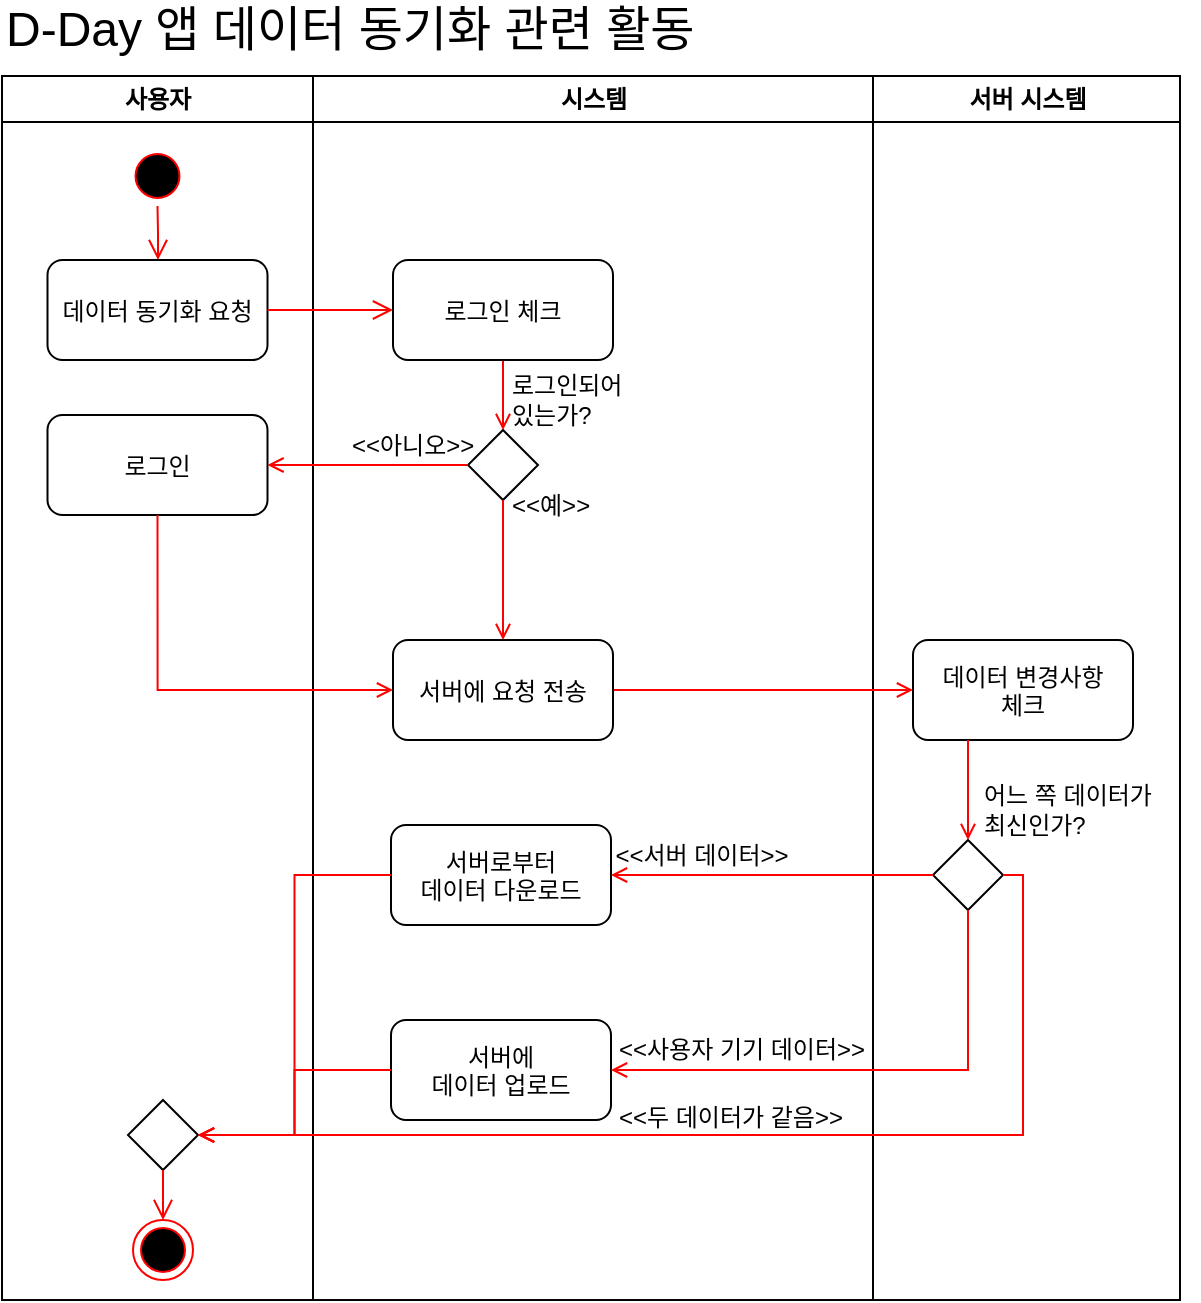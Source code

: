 <mxfile version="26.2.13">
  <diagram name="페이지-1" id="HnOk3otPxTWLIsypYAFh">
    <mxGraphModel dx="1736" dy="863" grid="1" gridSize="10" guides="1" tooltips="1" connect="1" arrows="1" fold="1" page="1" pageScale="1" pageWidth="827" pageHeight="1169" math="0" shadow="0">
      <root>
        <mxCell id="0" />
        <mxCell id="1" parent="0" />
        <mxCell id="muqeLboePYQVuT81V_I5-93" value="사용자" style="swimlane;whiteSpace=wrap;startSize=23;" vertex="1" parent="1">
          <mxGeometry x="101" y="118" width="155.5" height="612" as="geometry" />
        </mxCell>
        <mxCell id="muqeLboePYQVuT81V_I5-94" value="" style="ellipse;shape=startState;fillColor=#000000;strokeColor=#ff0000;" vertex="1" parent="muqeLboePYQVuT81V_I5-93">
          <mxGeometry x="62.75" y="35" width="30" height="30" as="geometry" />
        </mxCell>
        <mxCell id="muqeLboePYQVuT81V_I5-95" value="" style="edgeStyle=elbowEdgeStyle;elbow=horizontal;verticalAlign=bottom;endArrow=open;endSize=8;strokeColor=#FF0000;endFill=1;rounded=0" edge="1" parent="muqeLboePYQVuT81V_I5-93" source="muqeLboePYQVuT81V_I5-94" target="muqeLboePYQVuT81V_I5-96">
          <mxGeometry x="90" y="40" as="geometry">
            <mxPoint x="77.75" y="105" as="targetPoint" />
          </mxGeometry>
        </mxCell>
        <mxCell id="muqeLboePYQVuT81V_I5-96" value="데이터 동기화 요청" style="rounded=1;" vertex="1" parent="muqeLboePYQVuT81V_I5-93">
          <mxGeometry x="22.75" y="92" width="110" height="50" as="geometry" />
        </mxCell>
        <mxCell id="muqeLboePYQVuT81V_I5-97" value="로그인" style="rounded=1;" vertex="1" parent="muqeLboePYQVuT81V_I5-93">
          <mxGeometry x="22.75" y="169.5" width="110" height="50" as="geometry" />
        </mxCell>
        <mxCell id="muqeLboePYQVuT81V_I5-98" value="" style="ellipse;shape=endState;fillColor=#000000;strokeColor=#ff0000" vertex="1" parent="muqeLboePYQVuT81V_I5-93">
          <mxGeometry x="65.5" y="572" width="30" height="30" as="geometry" />
        </mxCell>
        <mxCell id="muqeLboePYQVuT81V_I5-99" value="" style="rhombus;whiteSpace=wrap;html=1;" vertex="1" parent="muqeLboePYQVuT81V_I5-93">
          <mxGeometry x="63" y="512" width="35" height="35" as="geometry" />
        </mxCell>
        <mxCell id="muqeLboePYQVuT81V_I5-100" value="" style="rounded=0;orthogonalLoop=1;jettySize=auto;html=1;fontSize=12;startSize=8;endSize=8;strokeColor=#FF0000;endArrow=open;endFill=0;exitX=0.5;exitY=1;exitDx=0;exitDy=0;entryX=0.5;entryY=0;entryDx=0;entryDy=0;" edge="1" parent="muqeLboePYQVuT81V_I5-93" source="muqeLboePYQVuT81V_I5-99" target="muqeLboePYQVuT81V_I5-98">
          <mxGeometry relative="1" as="geometry">
            <mxPoint x="143" y="239.5" as="sourcePoint" />
            <mxPoint x="202" y="239.5" as="targetPoint" />
          </mxGeometry>
        </mxCell>
        <mxCell id="muqeLboePYQVuT81V_I5-101" value="시스템" style="swimlane;whiteSpace=wrap;container=0;" vertex="1" parent="1">
          <mxGeometry x="256.5" y="118" width="280" height="612" as="geometry" />
        </mxCell>
        <mxCell id="muqeLboePYQVuT81V_I5-102" value="&amp;lt;&amp;lt;두 데이터가 같음&amp;gt;&amp;gt;" style="text;html=1;align=center;verticalAlign=middle;whiteSpace=wrap;rounded=0;" vertex="1" parent="muqeLboePYQVuT81V_I5-101">
          <mxGeometry x="150" y="506" width="117" height="30" as="geometry" />
        </mxCell>
        <mxCell id="muqeLboePYQVuT81V_I5-103" value="" style="rhombus;whiteSpace=wrap;html=1;" vertex="1" parent="muqeLboePYQVuT81V_I5-101">
          <mxGeometry x="77.5" y="177" width="35" height="35" as="geometry" />
        </mxCell>
        <mxCell id="muqeLboePYQVuT81V_I5-104" value="로그인되어&lt;div&gt;있는가?&lt;/div&gt;" style="text;html=1;align=left;verticalAlign=middle;whiteSpace=wrap;rounded=0;" vertex="1" parent="muqeLboePYQVuT81V_I5-101">
          <mxGeometry x="97.5" y="147" width="60" height="30" as="geometry" />
        </mxCell>
        <mxCell id="muqeLboePYQVuT81V_I5-105" value="&amp;lt;&amp;lt;예&amp;gt;&amp;gt;" style="text;html=1;align=left;verticalAlign=middle;whiteSpace=wrap;rounded=0;" vertex="1" parent="muqeLboePYQVuT81V_I5-101">
          <mxGeometry x="97" y="199.5" width="60" height="30" as="geometry" />
        </mxCell>
        <mxCell id="muqeLboePYQVuT81V_I5-106" value="&amp;lt;&amp;lt;아니오&amp;gt;&amp;gt;" style="text;html=1;align=left;verticalAlign=middle;whiteSpace=wrap;rounded=0;" vertex="1" parent="muqeLboePYQVuT81V_I5-101">
          <mxGeometry x="17.5" y="169.5" width="70" height="30" as="geometry" />
        </mxCell>
        <mxCell id="muqeLboePYQVuT81V_I5-107" value="D-Day 앱 데이터 동기화 관련 활동" style="text;html=1;align=left;verticalAlign=middle;whiteSpace=wrap;rounded=0;fontSize=24;" vertex="1" parent="1">
          <mxGeometry x="101" y="80" width="385.5" height="30" as="geometry" />
        </mxCell>
        <mxCell id="muqeLboePYQVuT81V_I5-108" value="서버 시스템" style="swimlane;whiteSpace=wrap;startSize=23;" vertex="1" parent="1">
          <mxGeometry x="536.5" y="118" width="153.5" height="612" as="geometry" />
        </mxCell>
        <mxCell id="muqeLboePYQVuT81V_I5-109" value="서버에&#xa;데이터 업로드" style="rounded=1;" vertex="1" parent="muqeLboePYQVuT81V_I5-108">
          <mxGeometry x="-241" y="472" width="110" height="50" as="geometry" />
        </mxCell>
        <mxCell id="muqeLboePYQVuT81V_I5-110" value="서버로부터&#xa;데이터 다운로드" style="rounded=1;" vertex="1" parent="muqeLboePYQVuT81V_I5-108">
          <mxGeometry x="-241" y="374.5" width="110" height="50" as="geometry" />
        </mxCell>
        <mxCell id="muqeLboePYQVuT81V_I5-111" value="&amp;lt;&amp;lt;서버 데이터&amp;gt;&amp;gt;" style="text;html=1;align=center;verticalAlign=middle;whiteSpace=wrap;rounded=0;" vertex="1" parent="muqeLboePYQVuT81V_I5-108">
          <mxGeometry x="-131" y="374.5" width="90" height="30" as="geometry" />
        </mxCell>
        <mxCell id="muqeLboePYQVuT81V_I5-112" value="&amp;lt;&amp;lt;사용자 기기 데이터&amp;gt;&amp;gt;" style="text;html=1;align=center;verticalAlign=middle;whiteSpace=wrap;rounded=0;" vertex="1" parent="muqeLboePYQVuT81V_I5-108">
          <mxGeometry x="-131" y="472" width="130" height="30" as="geometry" />
        </mxCell>
        <mxCell id="muqeLboePYQVuT81V_I5-113" value="" style="rhombus;whiteSpace=wrap;html=1;" vertex="1" parent="muqeLboePYQVuT81V_I5-108">
          <mxGeometry x="30" y="382" width="35" height="35" as="geometry" />
        </mxCell>
        <mxCell id="muqeLboePYQVuT81V_I5-114" value="어느 쪽 데이터가&lt;div&gt;최신인가?&lt;/div&gt;" style="text;html=1;align=left;verticalAlign=middle;whiteSpace=wrap;rounded=0;" vertex="1" parent="muqeLboePYQVuT81V_I5-108">
          <mxGeometry x="53" y="352" width="110" height="30" as="geometry" />
        </mxCell>
        <mxCell id="muqeLboePYQVuT81V_I5-115" value="데이터 변경사항&#xa;체크" style="rounded=1;" vertex="1" parent="muqeLboePYQVuT81V_I5-108">
          <mxGeometry x="20" y="282" width="110" height="50" as="geometry" />
        </mxCell>
        <mxCell id="muqeLboePYQVuT81V_I5-116" value="" style="endArrow=open;strokeColor=#FF0000;endFill=1;rounded=0;entryX=0.5;entryY=0;entryDx=0;entryDy=0;exitX=0.25;exitY=1;exitDx=0;exitDy=0;" edge="1" parent="muqeLboePYQVuT81V_I5-108" source="muqeLboePYQVuT81V_I5-115" target="muqeLboePYQVuT81V_I5-113">
          <mxGeometry relative="1" as="geometry">
            <mxPoint x="47.5" y="347" as="sourcePoint" />
            <mxPoint x="-15" y="544.5" as="targetPoint" />
            <Array as="points" />
          </mxGeometry>
        </mxCell>
        <mxCell id="muqeLboePYQVuT81V_I5-117" value="" style="endArrow=open;strokeColor=#FF0000;endFill=1;rounded=0;entryX=1;entryY=0.5;entryDx=0;entryDy=0;exitX=0.5;exitY=1;exitDx=0;exitDy=0;edgeStyle=orthogonalEdgeStyle;" edge="1" parent="muqeLboePYQVuT81V_I5-108" source="muqeLboePYQVuT81V_I5-113" target="muqeLboePYQVuT81V_I5-109">
          <mxGeometry relative="1" as="geometry">
            <mxPoint x="100" y="422" as="sourcePoint" />
            <mxPoint x="58" y="382" as="targetPoint" />
          </mxGeometry>
        </mxCell>
        <mxCell id="muqeLboePYQVuT81V_I5-118" value="" style="endArrow=open;strokeColor=#FF0000;endFill=1;rounded=0;entryX=1;entryY=0.5;entryDx=0;entryDy=0;exitX=0;exitY=0.5;exitDx=0;exitDy=0;edgeStyle=orthogonalEdgeStyle;" edge="1" parent="muqeLboePYQVuT81V_I5-108" source="muqeLboePYQVuT81V_I5-113" target="muqeLboePYQVuT81V_I5-110">
          <mxGeometry relative="1" as="geometry">
            <mxPoint x="58" y="437" as="sourcePoint" />
            <mxPoint x="-130" y="507" as="targetPoint" />
          </mxGeometry>
        </mxCell>
        <mxCell id="muqeLboePYQVuT81V_I5-119" value="" style="edgeStyle=none;curved=1;rounded=0;orthogonalLoop=1;jettySize=auto;html=1;fontSize=12;startSize=8;endSize=8;strokeColor=#FF0000;endArrow=open;endFill=0;entryX=0;entryY=0.5;entryDx=0;entryDy=0;" edge="1" parent="1" source="muqeLboePYQVuT81V_I5-96" target="muqeLboePYQVuT81V_I5-129">
          <mxGeometry relative="1" as="geometry" />
        </mxCell>
        <mxCell id="muqeLboePYQVuT81V_I5-120" value="" style="edgeStyle=orthogonalEdgeStyle;rounded=0;orthogonalLoop=1;jettySize=auto;html=1;endArrow=open;endFill=0;strokeColor=#FF0000;entryX=1;entryY=0.5;entryDx=0;entryDy=0;exitX=0;exitY=0.5;exitDx=0;exitDy=0;" edge="1" parent="1" source="muqeLboePYQVuT81V_I5-103" target="muqeLboePYQVuT81V_I5-97">
          <mxGeometry relative="1" as="geometry">
            <mxPoint x="405.5" y="245" as="sourcePoint" />
            <mxPoint x="594.5" y="270" as="targetPoint" />
          </mxGeometry>
        </mxCell>
        <mxCell id="muqeLboePYQVuT81V_I5-121" value="" style="edgeStyle=orthogonalEdgeStyle;rounded=0;orthogonalLoop=1;jettySize=auto;html=1;endArrow=open;endFill=0;strokeColor=#FF0000;exitX=1;exitY=0.5;exitDx=0;exitDy=0;entryX=0;entryY=0.5;entryDx=0;entryDy=0;" edge="1" parent="1" source="muqeLboePYQVuT81V_I5-123" target="muqeLboePYQVuT81V_I5-115">
          <mxGeometry relative="1" as="geometry">
            <mxPoint x="576.5" y="368" as="sourcePoint" />
            <mxPoint x="366.5" y="430" as="targetPoint" />
          </mxGeometry>
        </mxCell>
        <mxCell id="muqeLboePYQVuT81V_I5-122" value="" style="edgeStyle=orthogonalEdgeStyle;rounded=0;orthogonalLoop=1;jettySize=auto;html=1;endArrow=open;endFill=0;strokeColor=#FF0000;exitX=0.5;exitY=1;exitDx=0;exitDy=0;entryX=0;entryY=0.5;entryDx=0;entryDy=0;" edge="1" parent="1" source="muqeLboePYQVuT81V_I5-97" target="muqeLboePYQVuT81V_I5-123">
          <mxGeometry relative="1" as="geometry">
            <mxPoint x="182" y="383" as="sourcePoint" />
            <mxPoint x="557" y="425" as="targetPoint" />
          </mxGeometry>
        </mxCell>
        <mxCell id="muqeLboePYQVuT81V_I5-123" value="서버에 요청 전송" style="rounded=1;" vertex="1" parent="1">
          <mxGeometry x="296.5" y="400" width="110" height="50" as="geometry" />
        </mxCell>
        <mxCell id="muqeLboePYQVuT81V_I5-124" value="" style="endArrow=open;strokeColor=#FF0000;endFill=1;rounded=0;entryX=0.5;entryY=0;entryDx=0;entryDy=0;exitX=0.5;exitY=1;exitDx=0;exitDy=0;" edge="1" parent="1" source="muqeLboePYQVuT81V_I5-103" target="muqeLboePYQVuT81V_I5-123">
          <mxGeometry relative="1" as="geometry">
            <mxPoint x="334.5" y="415" as="sourcePoint" />
            <mxPoint x="324" y="355" as="targetPoint" />
            <Array as="points" />
          </mxGeometry>
        </mxCell>
        <mxCell id="muqeLboePYQVuT81V_I5-125" value="" style="endArrow=open;strokeColor=#FF0000;endFill=1;rounded=0;entryX=1;entryY=0.5;entryDx=0;entryDy=0;exitX=0;exitY=0.5;exitDx=0;exitDy=0;edgeStyle=orthogonalEdgeStyle;" edge="1" parent="1" source="muqeLboePYQVuT81V_I5-109" target="muqeLboePYQVuT81V_I5-99">
          <mxGeometry relative="1" as="geometry">
            <mxPoint x="474.5" y="610" as="sourcePoint" />
            <mxPoint x="238.75" y="615" as="targetPoint" />
          </mxGeometry>
        </mxCell>
        <mxCell id="muqeLboePYQVuT81V_I5-126" value="" style="endArrow=open;strokeColor=#FF0000;endFill=1;rounded=0;entryX=1;entryY=0.5;entryDx=0;entryDy=0;exitX=0;exitY=0.5;exitDx=0;exitDy=0;edgeStyle=orthogonalEdgeStyle;" edge="1" parent="1" source="muqeLboePYQVuT81V_I5-110" target="muqeLboePYQVuT81V_I5-99">
          <mxGeometry relative="1" as="geometry">
            <mxPoint x="305.5" y="625" as="sourcePoint" />
            <mxPoint x="261.5" y="695" as="targetPoint" />
          </mxGeometry>
        </mxCell>
        <mxCell id="muqeLboePYQVuT81V_I5-127" value="" style="endArrow=open;strokeColor=#FF0000;endFill=1;rounded=0;entryX=1;entryY=0.5;entryDx=0;entryDy=0;exitX=1;exitY=0.5;exitDx=0;exitDy=0;edgeStyle=orthogonalEdgeStyle;" edge="1" parent="1" source="muqeLboePYQVuT81V_I5-113" target="muqeLboePYQVuT81V_I5-99">
          <mxGeometry relative="1" as="geometry">
            <mxPoint x="666.5" y="590" as="sourcePoint" />
            <mxPoint x="622.5" y="757" as="targetPoint" />
          </mxGeometry>
        </mxCell>
        <mxCell id="muqeLboePYQVuT81V_I5-128" value="" style="endArrow=open;strokeColor=#FF0000;endFill=1;rounded=0;exitX=0.5;exitY=1;exitDx=0;exitDy=0;" edge="1" parent="1" source="muqeLboePYQVuT81V_I5-129" target="muqeLboePYQVuT81V_I5-103">
          <mxGeometry relative="1" as="geometry">
            <mxPoint x="173.5" y="315" as="sourcePoint" />
            <mxPoint x="173.5" y="365" as="targetPoint" />
            <Array as="points" />
          </mxGeometry>
        </mxCell>
        <mxCell id="muqeLboePYQVuT81V_I5-129" value="로그인 체크" style="rounded=1;" vertex="1" parent="1">
          <mxGeometry x="296.5" y="210" width="110" height="50" as="geometry" />
        </mxCell>
      </root>
    </mxGraphModel>
  </diagram>
</mxfile>
